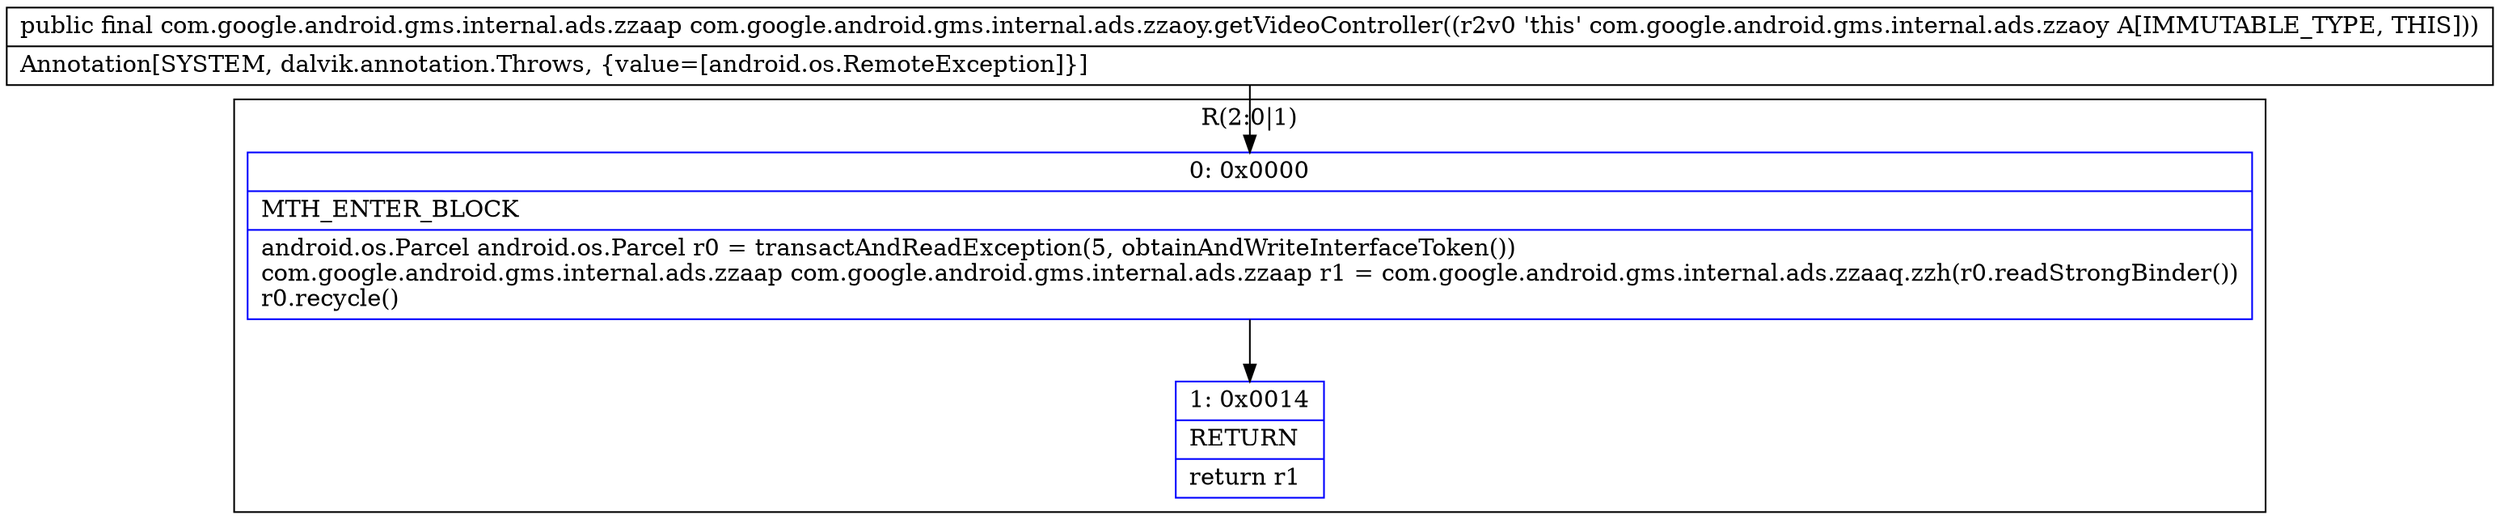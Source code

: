 digraph "CFG forcom.google.android.gms.internal.ads.zzaoy.getVideoController()Lcom\/google\/android\/gms\/internal\/ads\/zzaap;" {
subgraph cluster_Region_1389588896 {
label = "R(2:0|1)";
node [shape=record,color=blue];
Node_0 [shape=record,label="{0\:\ 0x0000|MTH_ENTER_BLOCK\l|android.os.Parcel android.os.Parcel r0 = transactAndReadException(5, obtainAndWriteInterfaceToken())\lcom.google.android.gms.internal.ads.zzaap com.google.android.gms.internal.ads.zzaap r1 = com.google.android.gms.internal.ads.zzaaq.zzh(r0.readStrongBinder())\lr0.recycle()\l}"];
Node_1 [shape=record,label="{1\:\ 0x0014|RETURN\l|return r1\l}"];
}
MethodNode[shape=record,label="{public final com.google.android.gms.internal.ads.zzaap com.google.android.gms.internal.ads.zzaoy.getVideoController((r2v0 'this' com.google.android.gms.internal.ads.zzaoy A[IMMUTABLE_TYPE, THIS]))  | Annotation[SYSTEM, dalvik.annotation.Throws, \{value=[android.os.RemoteException]\}]\l}"];
MethodNode -> Node_0;
Node_0 -> Node_1;
}

